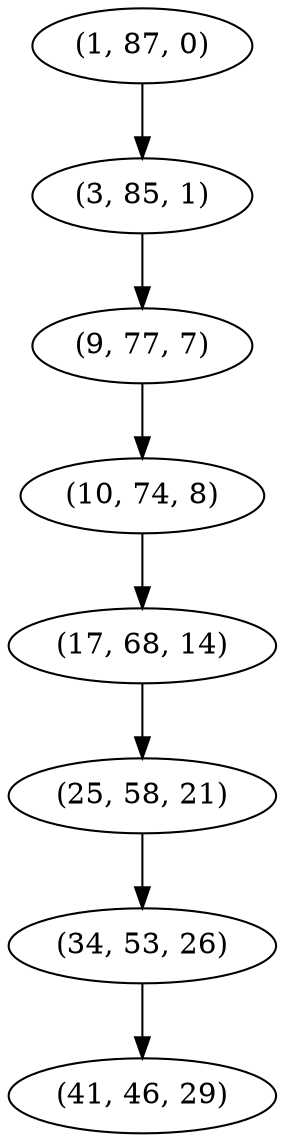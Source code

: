 digraph tree {
    "(1, 87, 0)";
    "(3, 85, 1)";
    "(9, 77, 7)";
    "(10, 74, 8)";
    "(17, 68, 14)";
    "(25, 58, 21)";
    "(34, 53, 26)";
    "(41, 46, 29)";
    "(1, 87, 0)" -> "(3, 85, 1)";
    "(3, 85, 1)" -> "(9, 77, 7)";
    "(9, 77, 7)" -> "(10, 74, 8)";
    "(10, 74, 8)" -> "(17, 68, 14)";
    "(17, 68, 14)" -> "(25, 58, 21)";
    "(25, 58, 21)" -> "(34, 53, 26)";
    "(34, 53, 26)" -> "(41, 46, 29)";
}
